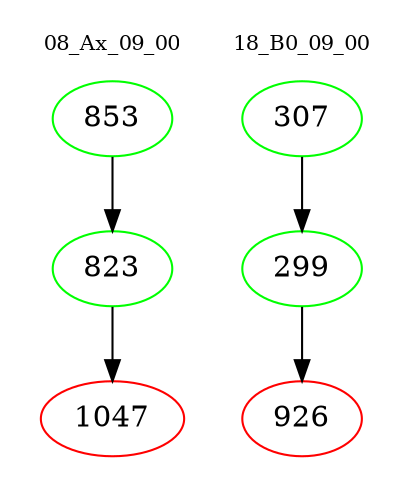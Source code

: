 digraph{
subgraph cluster_0 {
color = white
label = "08_Ax_09_00";
fontsize=10;
T0_853 [label="853", color="green"]
T0_853 -> T0_823 [color="black"]
T0_823 [label="823", color="green"]
T0_823 -> T0_1047 [color="black"]
T0_1047 [label="1047", color="red"]
}
subgraph cluster_1 {
color = white
label = "18_B0_09_00";
fontsize=10;
T1_307 [label="307", color="green"]
T1_307 -> T1_299 [color="black"]
T1_299 [label="299", color="green"]
T1_299 -> T1_926 [color="black"]
T1_926 [label="926", color="red"]
}
}
